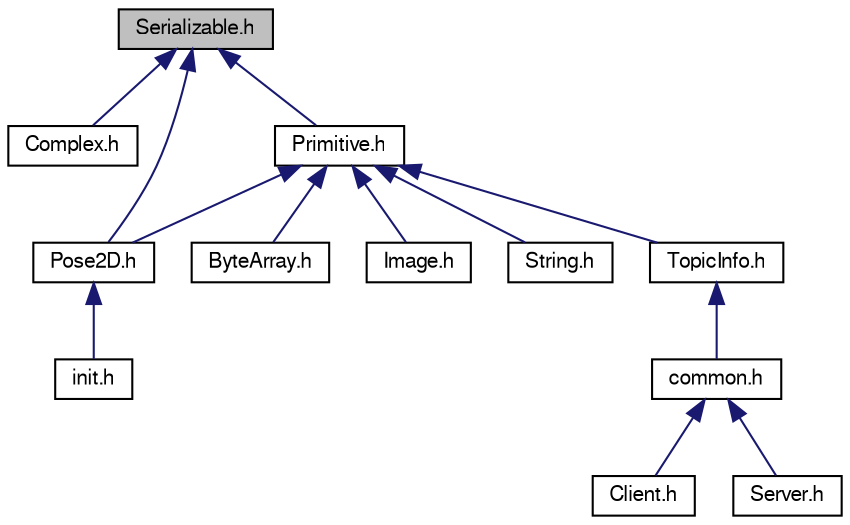 digraph "Serializable.h"
{
  edge [fontname="FreeSans",fontsize="10",labelfontname="FreeSans",labelfontsize="10"];
  node [fontname="FreeSans",fontsize="10",shape=record];
  Node1 [label="Serializable.h",height=0.2,width=0.4,color="black", fillcolor="grey75", style="filled", fontcolor="black"];
  Node1 -> Node2 [dir="back",color="midnightblue",fontsize="10",style="solid",fontname="FreeSans"];
  Node2 [label="Complex.h",height=0.2,width=0.4,color="black", fillcolor="white", style="filled",URL="$a00021.html"];
  Node1 -> Node3 [dir="back",color="midnightblue",fontsize="10",style="solid",fontname="FreeSans"];
  Node3 [label="Pose2D.h",height=0.2,width=0.4,color="black", fillcolor="white", style="filled",URL="$a00026.html"];
  Node3 -> Node4 [dir="back",color="midnightblue",fontsize="10",style="solid",fontname="FreeSans"];
  Node4 [label="init.h",height=0.2,width=0.4,color="black", fillcolor="white", style="filled",URL="$a00025.html"];
  Node1 -> Node5 [dir="back",color="midnightblue",fontsize="10",style="solid",fontname="FreeSans"];
  Node5 [label="Primitive.h",height=0.2,width=0.4,color="black", fillcolor="white", style="filled",URL="$a00027.html"];
  Node5 -> Node6 [dir="back",color="midnightblue",fontsize="10",style="solid",fontname="FreeSans"];
  Node6 [label="ByteArray.h",height=0.2,width=0.4,color="black", fillcolor="white", style="filled",URL="$a00017.html"];
  Node5 -> Node7 [dir="back",color="midnightblue",fontsize="10",style="solid",fontname="FreeSans"];
  Node7 [label="Image.h",height=0.2,width=0.4,color="black", fillcolor="white", style="filled",URL="$a00024.html"];
  Node5 -> Node3 [dir="back",color="midnightblue",fontsize="10",style="solid",fontname="FreeSans"];
  Node5 -> Node8 [dir="back",color="midnightblue",fontsize="10",style="solid",fontname="FreeSans"];
  Node8 [label="String.h",height=0.2,width=0.4,color="black", fillcolor="white", style="filled",URL="$a00031.html"];
  Node5 -> Node9 [dir="back",color="midnightblue",fontsize="10",style="solid",fontname="FreeSans"];
  Node9 [label="TopicInfo.h",height=0.2,width=0.4,color="black", fillcolor="white", style="filled",URL="$a00032.html"];
  Node9 -> Node10 [dir="back",color="midnightblue",fontsize="10",style="solid",fontname="FreeSans"];
  Node10 [label="common.h",height=0.2,width=0.4,color="black", fillcolor="white", style="filled",URL="$a00020.html"];
  Node10 -> Node11 [dir="back",color="midnightblue",fontsize="10",style="solid",fontname="FreeSans"];
  Node11 [label="Client.h",height=0.2,width=0.4,color="black", fillcolor="white", style="filled",URL="$a00018.html"];
  Node10 -> Node12 [dir="back",color="midnightblue",fontsize="10",style="solid",fontname="FreeSans"];
  Node12 [label="Server.h",height=0.2,width=0.4,color="black", fillcolor="white", style="filled",URL="$a00030.html"];
}
